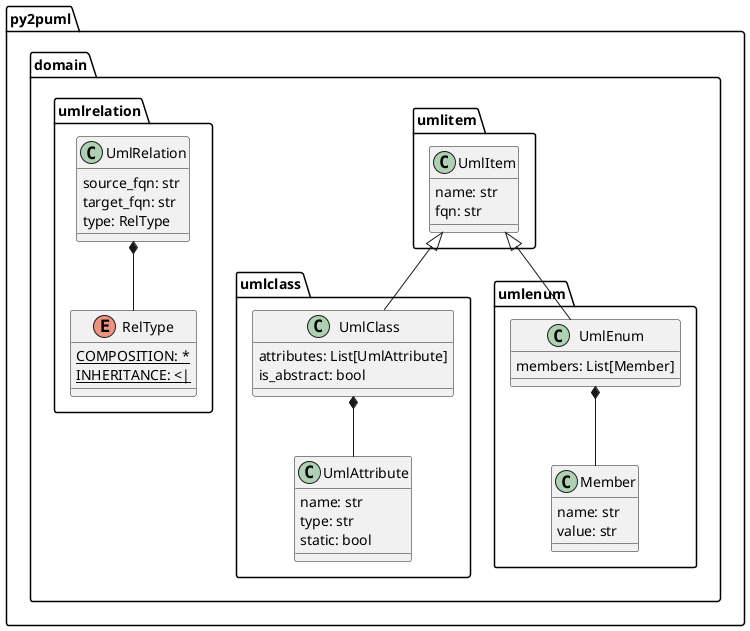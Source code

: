 @startuml
class py2puml.domain.umlclass.UmlAttribute {
  name: str
  type: str
  static: bool
}
class py2puml.domain.umlclass.UmlClass {
  attributes: List[UmlAttribute]
  is_abstract: bool
}
class py2puml.domain.umlitem.UmlItem {
  name: str
  fqn: str
}
class py2puml.domain.umlenum.Member {
  name: str
  value: str
}
class py2puml.domain.umlenum.UmlEnum {
  members: List[Member]
}
enum py2puml.domain.umlrelation.RelType {
  COMPOSITION: * {static}
  INHERITANCE: <| {static}
}
class py2puml.domain.umlrelation.UmlRelation {
  source_fqn: str
  target_fqn: str
  type: RelType
}
py2puml.domain.umlclass.UmlClass *-- py2puml.domain.umlclass.UmlAttribute
py2puml.domain.umlitem.UmlItem <|-- py2puml.domain.umlclass.UmlClass
py2puml.domain.umlenum.UmlEnum *-- py2puml.domain.umlenum.Member
py2puml.domain.umlitem.UmlItem <|-- py2puml.domain.umlenum.UmlEnum
py2puml.domain.umlrelation.UmlRelation *-- py2puml.domain.umlrelation.RelType
@enduml
